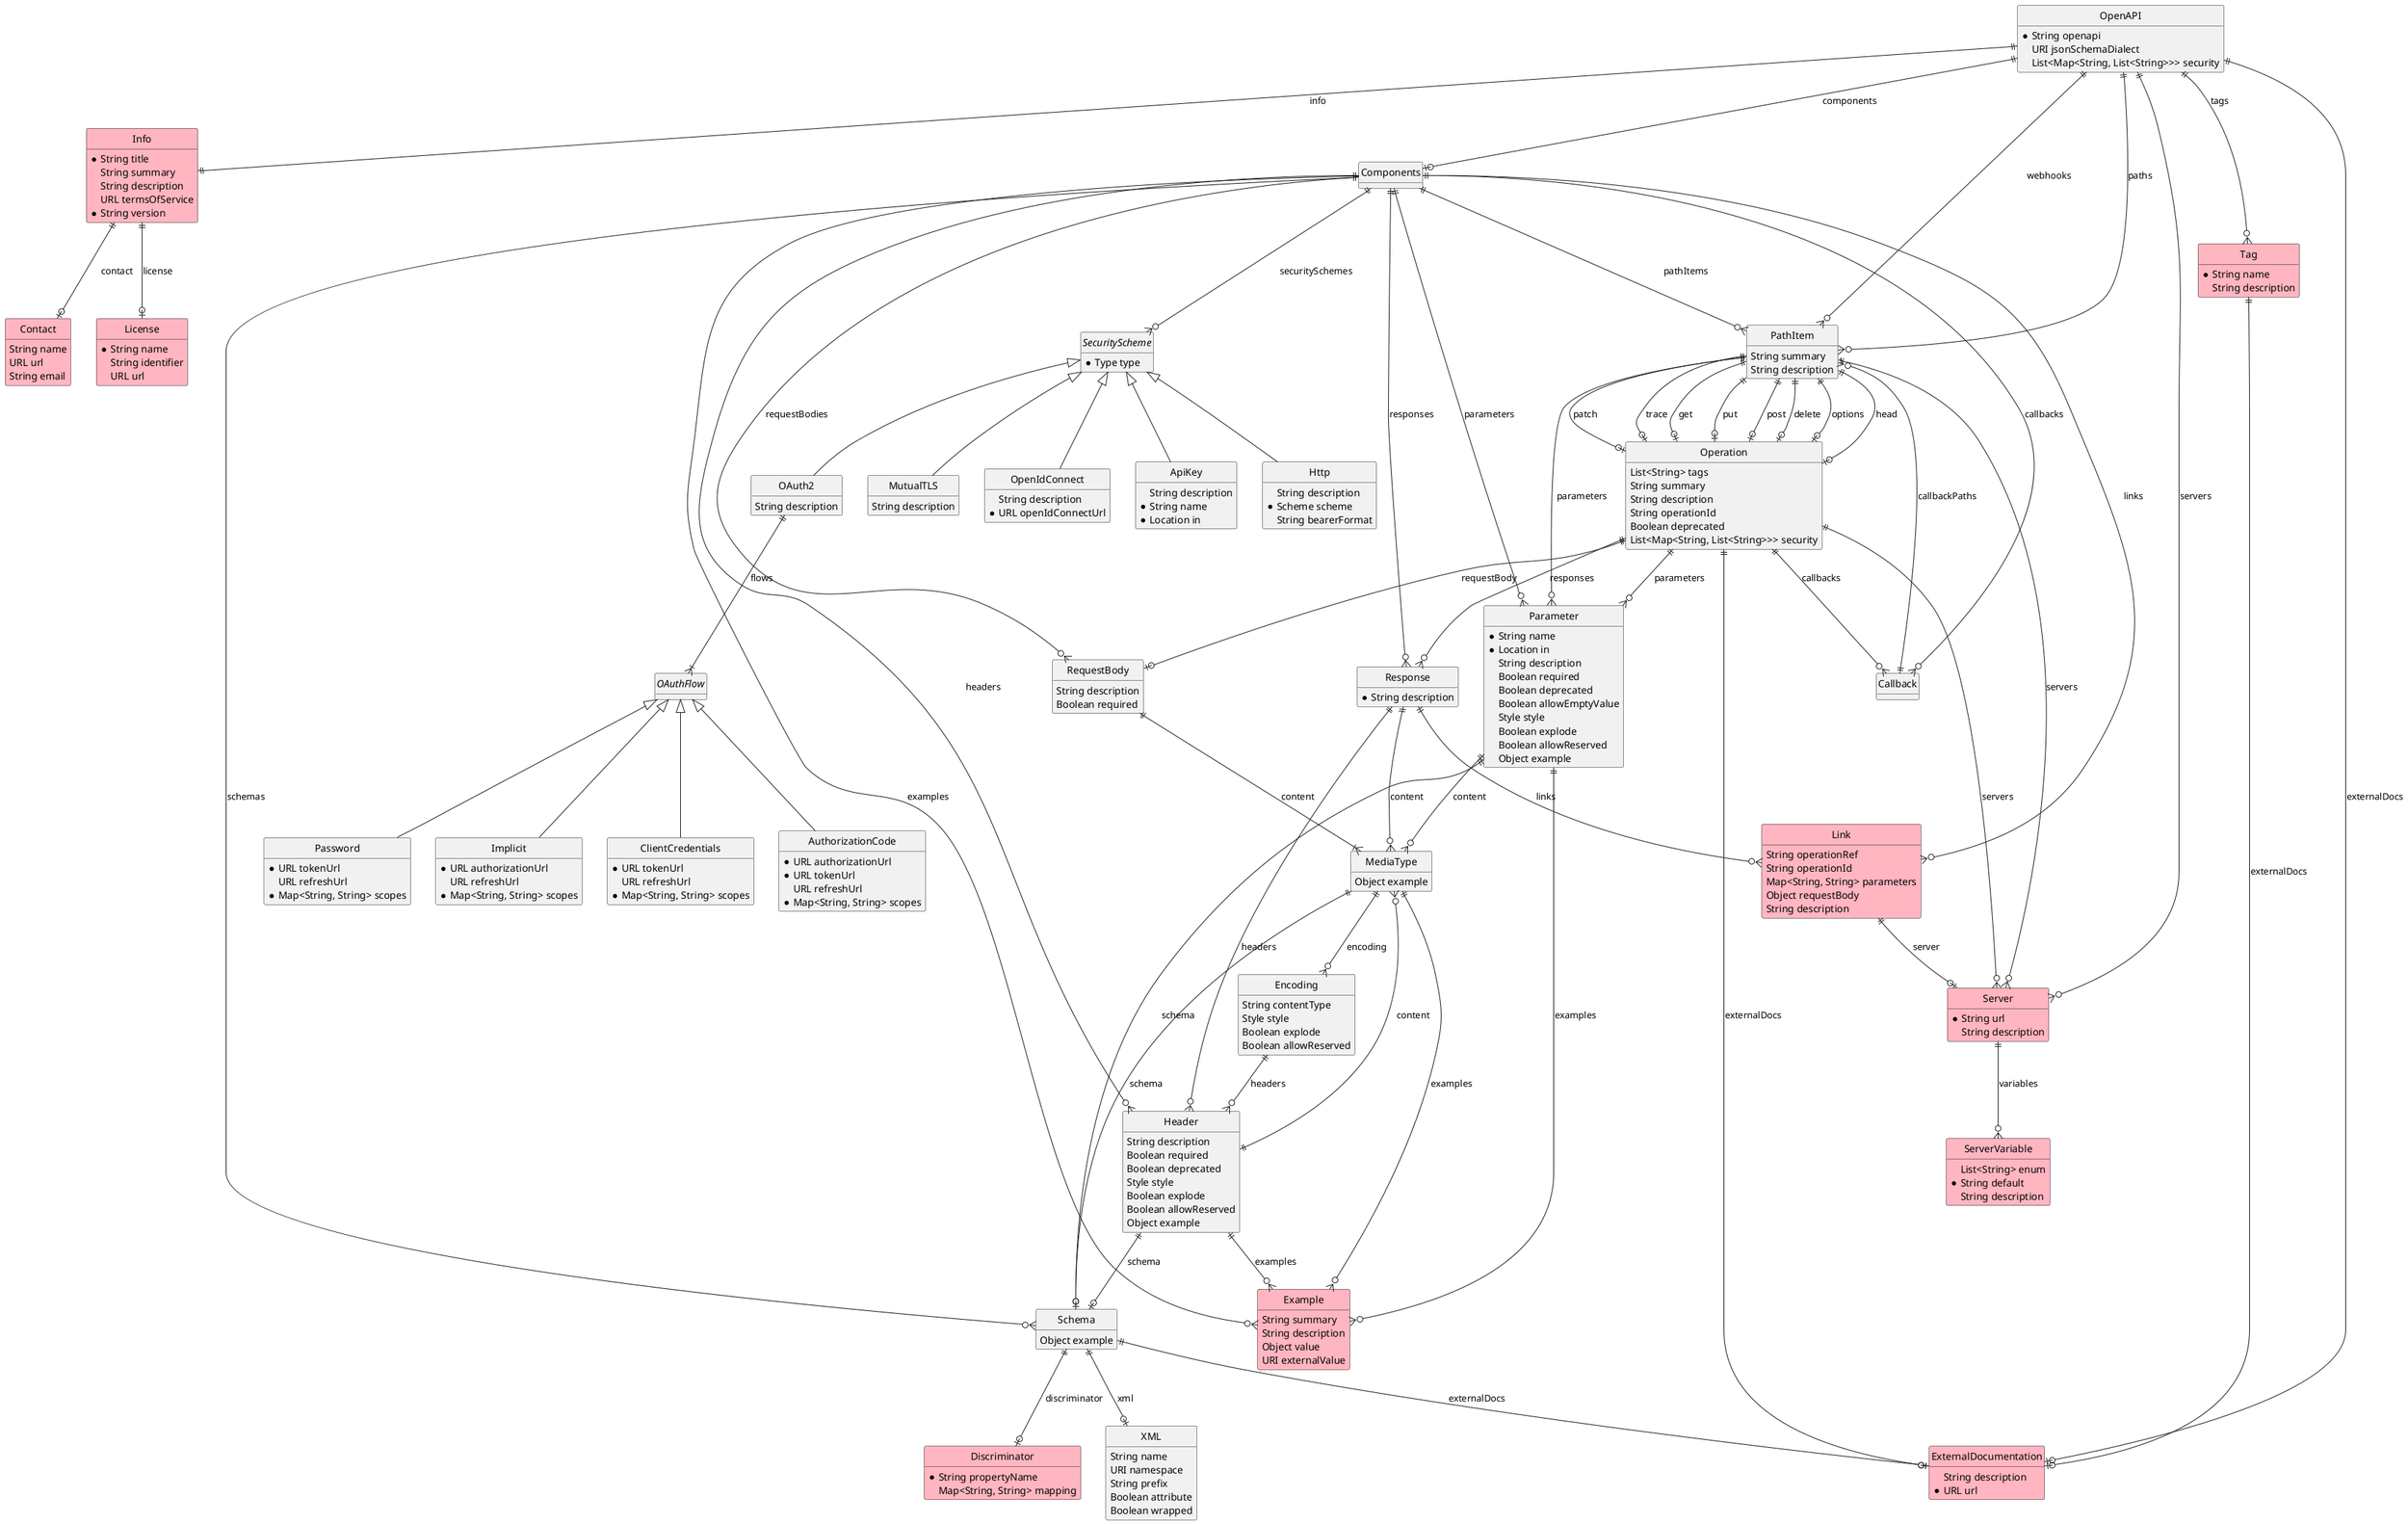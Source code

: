 @startuml

' hide the spot
hide circle

hide methods

' avoid problems with angled crows feet
' skinparam linetype ortho

entity OpenAPI {
    * String openapi
    URI jsonSchemaDialect
    List<Map<String, List<String>>> security
}

entity Info #LightPink {
    * String title
    String summary
    String description
    URL termsOfService
    * String version
}

entity Contact #LightPink {
    String name
    URL url
    String email
}

entity License #LightPink {
    * String name
    String identifier
    URL url
}

entity Server #LightPink {
    * String url
    String description
}

entity ServerVariable #LightPink {
    List<String> enum
    * String default
    String description
}

entity PathItem {
    String summary
    String description
}

entity Operation {
    List<String> tags
    String summary
    String description
    String operationId
    Boolean deprecated
    List<Map<String, List<String>>> security
}

entity ExternalDocumentation #LightPink {
    String description
    * URL url
}

entity Parameter {
    * String name
    * Location in
    String description
    Boolean required
    Boolean deprecated
    Boolean allowEmptyValue
    Style style
    Boolean explode
    Boolean allowReserved
    Object example
}

entity Schema {
    Object example
}

entity Discriminator #LightPink {
    * String propertyName
    Map<String, String> mapping
}

entity XML {
    String name
    URI namespace
    String prefix
    Boolean attribute
    Boolean wrapped
}

entity Example #LightPink {
    String summary
    String description
    Object value
    URI externalValue
}

entity MediaType {
    Object example
}

entity Encoding {
    String contentType
    Style style
    Boolean explode
    Boolean allowReserved
}

entity Header {
    String description
    Boolean required
    Boolean deprecated
    Style style
    Boolean explode
    Boolean allowReserved
    Object example
}

entity RequestBody {
    String description
    Boolean required
}

entity Response {
    * String description
}

entity Link #LightPink {
    String operationRef
    String operationId
    Map<String, String> parameters
    Object requestBody
    String description
}

interface SecurityScheme {
    * Type type
}

entity ApiKey {
    String description
    * String name
    * Location in
}

entity Http {
    String description
    * Scheme scheme
    String bearerFormat
}

entity MutualTLS {
    String description
}

entity OAuth2 {
    String description
}

'entity OAuthFlow {
'    URL authorizationUrl
'    URL tokenUrl
'    URL refreshUrl
'    Map<String, String> scopes
'}

interface OAuthFlow {
}

entity Implicit {
    * URL authorizationUrl
    URL refreshUrl
    * Map<String, String> scopes
}

entity Password {
    * URL tokenUrl
    URL refreshUrl
    * Map<String, String> scopes
}

entity ClientCredentials {
    * URL tokenUrl
    URL refreshUrl
    * Map<String, String> scopes
}

entity AuthorizationCode {
    * URL authorizationUrl
    * URL tokenUrl
    URL refreshUrl
    * Map<String, String> scopes
}

entity OpenIdConnect {
    String description
    * URL openIdConnectUrl
}

entity Tag #LightPink {
    * String name
    String description
}

OpenAPI ||--|| Info : info
OpenAPI ||--o{ Server : servers
OpenAPI ||--o{ PathItem : paths
OpenAPI ||--o{ PathItem : webhooks
OpenAPI ||--o| Components : components
OpenAPI ||--o{ Tag : tags
OpenAPI ||--o| ExternalDocumentation : externalDocs

Info ||--o| Contact : contact
Info ||--o| License : license

Server ||--o{ ServerVariable : variables

Tag ||--o| ExternalDocumentation : externalDocs

PathItem ||--o| Operation : get
PathItem ||--o| Operation : put
PathItem ||--o| Operation : post
PathItem ||--o| Operation : delete
PathItem ||--o| Operation : options
PathItem ||--o| Operation : head
PathItem ||--o| Operation : patch
PathItem ||--o| Operation : trace
PathItem ||--o{ Server : servers
PathItem ||--o{ Parameter : parameters

Operation ||--o| ExternalDocumentation : externalDocs
Operation ||--o{ Parameter : parameters
Operation ||--o| RequestBody : requestBody
Operation ||--o{ Response : responses
Operation ||--o{ Callback : callbacks
Operation ||--o{ Server : servers

Parameter ||--o| Schema: schema
Parameter ||--o{ Example : examples
Parameter ||--o{ MediaType : content

Schema ||--o| Discriminator : discriminator
Schema ||--o| XML : xml
Schema ||--o| ExternalDocumentation : externalDocs

MediaType ||--o| Schema: schema
MediaType ||--o{ Example : examples
MediaType ||--o{ Encoding : encoding

Encoding ||--o{ Header : headers

Header ||--o| Schema: schema
Header ||--o{ Example : examples
Header ||--o{ MediaType : content

RequestBody ||--|{ MediaType : content

Response ||--o{ Header : headers
Response ||--o{ MediaType : content
Response ||--o{ Link : links

Link ||--o| Server : server

Callback ||--o{ PathItem : callbackPaths

Components ||--o{ Schema : schemas
Components ||--o{ Response : responses
Components ||--o{ Parameter : parameters
Components ||--o{ Example : examples
Components ||--o{ RequestBody : requestBodies
Components ||--o{ Header : headers
Components ||--o{ SecurityScheme : securitySchemes
Components ||--o{ Link : links
Components ||--o{ Callback : callbacks
Components ||--o{ PathItem : pathItems

SecurityScheme <|-- ApiKey
SecurityScheme <|-- Http
SecurityScheme <|-- MutualTLS
SecurityScheme <|-- OAuth2
SecurityScheme <|-- OpenIdConnect

OAuth2 ||--|{ OAuthFlow : flows

OAuthFlow <|-- Implicit
OAuthFlow <|-- Password
OAuthFlow <|-- ClientCredentials
OAuthFlow <|-- AuthorizationCode

@enduml
